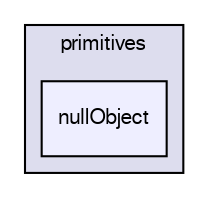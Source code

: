 digraph "src/OpenFOAM/primitives/nullObject" {
  bgcolor=transparent;
  compound=true
  node [ fontsize="10", fontname="FreeSans"];
  edge [ labelfontsize="10", labelfontname="FreeSans"];
  subgraph clusterdir_3e50f45338116b169052b428016851aa {
    graph [ bgcolor="#ddddee", pencolor="black", label="primitives" fontname="FreeSans", fontsize="10", URL="dir_3e50f45338116b169052b428016851aa.html"]
  dir_7aca3e0a7045fc902b8f4d4bfc476d9f [shape=box, label="nullObject", style="filled", fillcolor="#eeeeff", pencolor="black", URL="dir_7aca3e0a7045fc902b8f4d4bfc476d9f.html"];
  }
}
